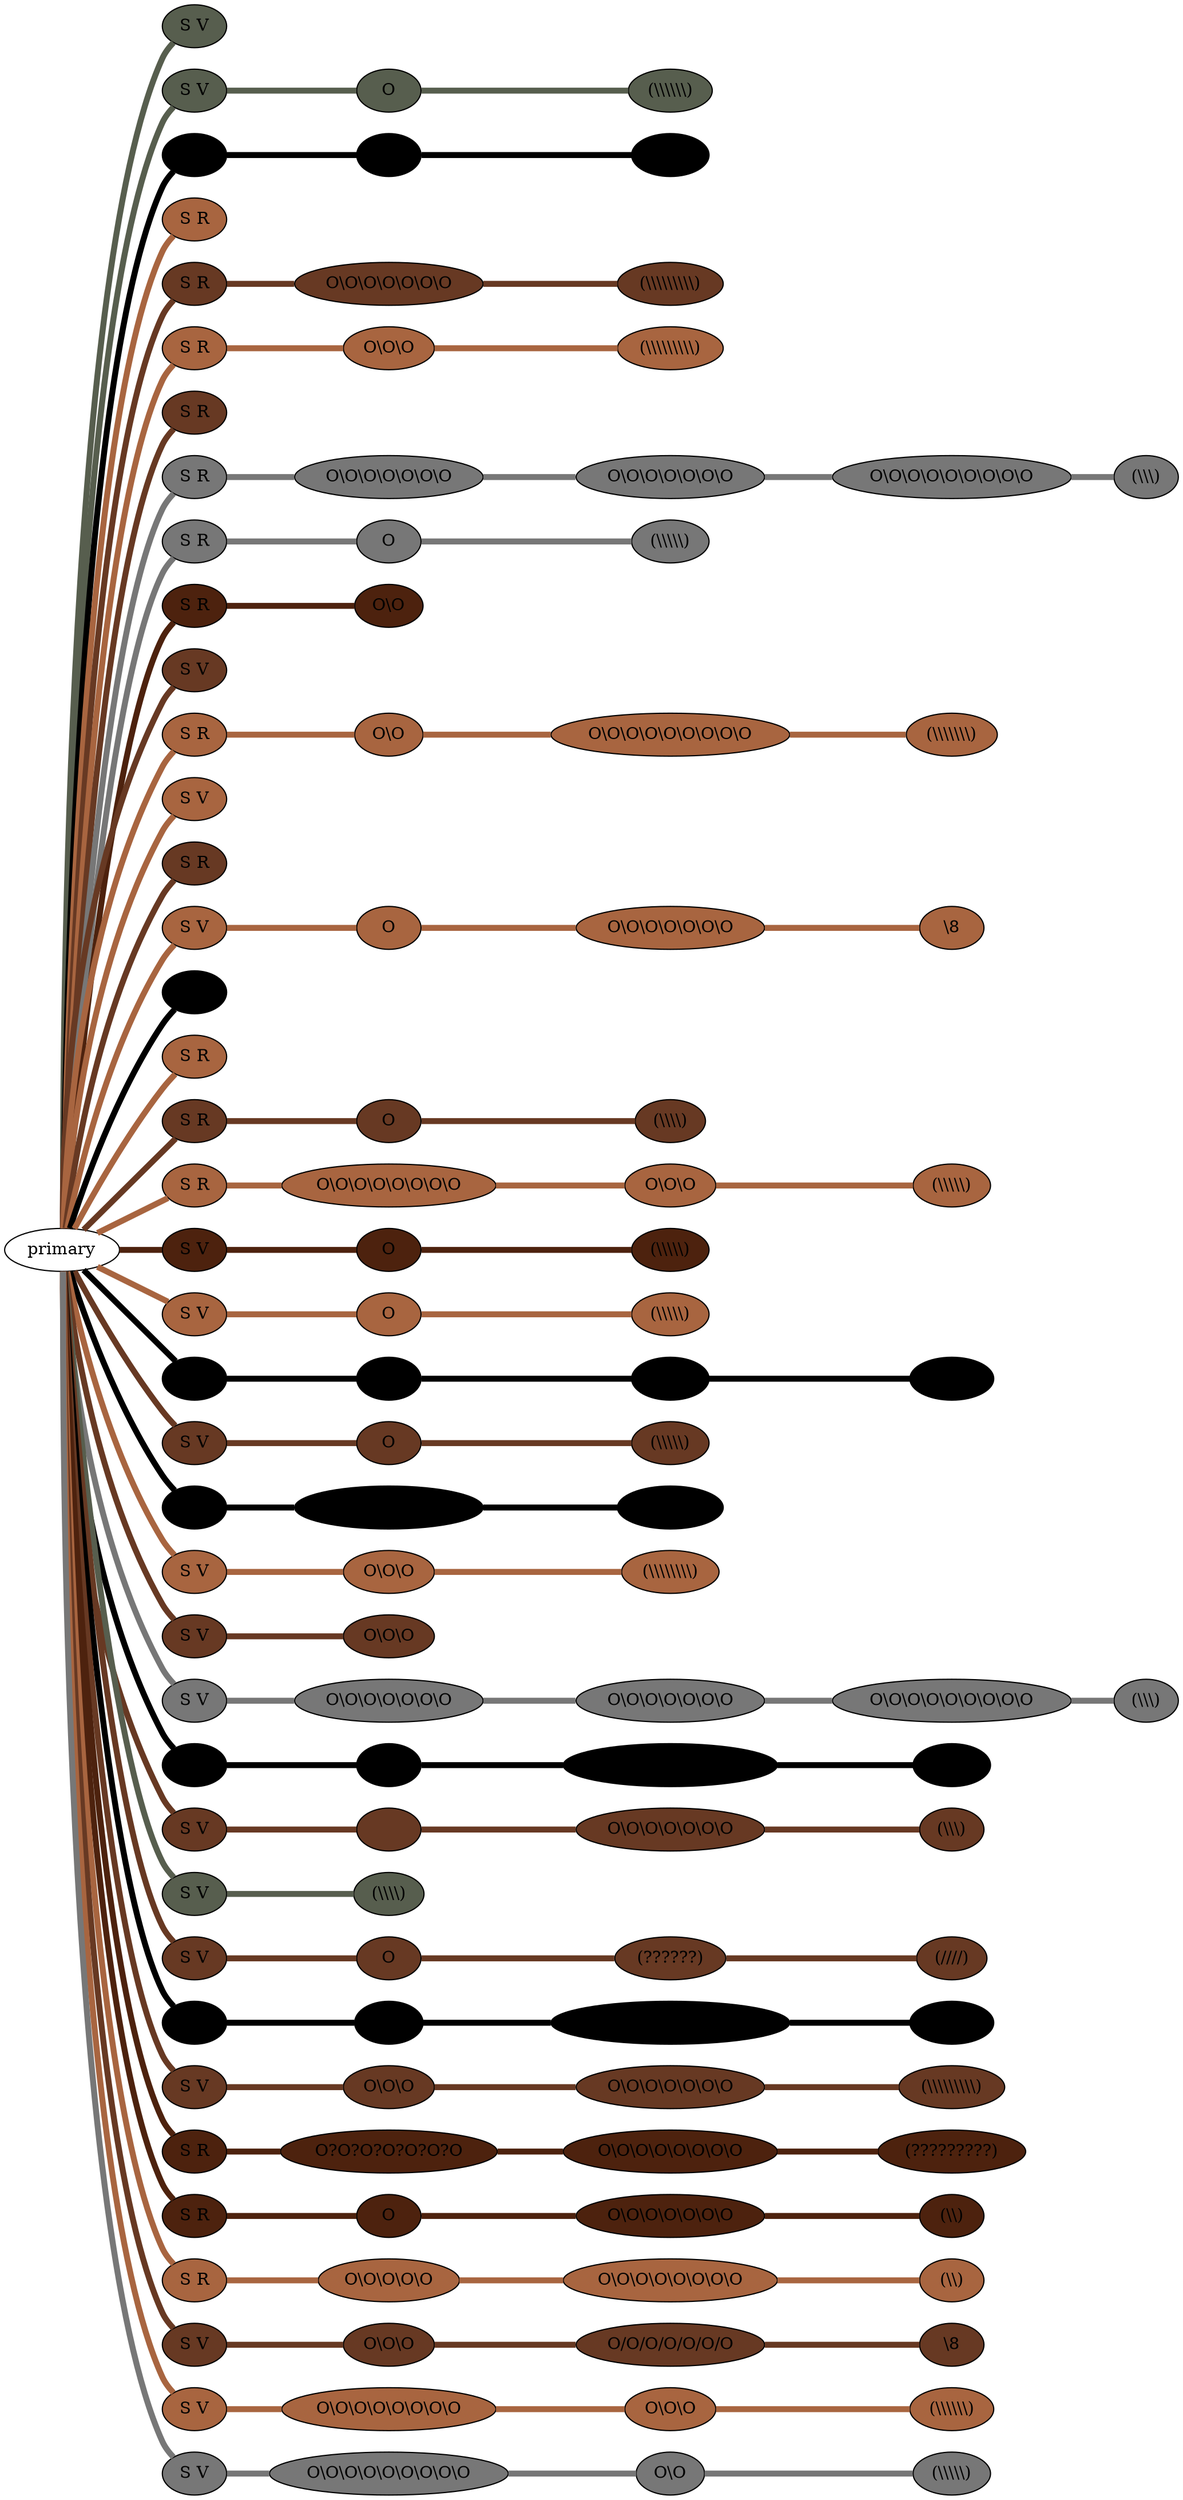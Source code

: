 graph {
 graph [rankdir=LR]
"1" [qtype="pendant_node", pendant_colors="#575E4E,#673923", pendant_ply="S", pendant_attach="V", pendant_length="16", label="S V", style=filled, fillcolor="#575E4E"]
"primary" -- "1" [qtype="pendant_link",penwidth=5,color="#575E4E"]
"2" [qtype="pendant_node", pendant_colors="#575E4E,#A86540", pendant_ply="S", pendant_attach="V", pendant_length="59", label="S V", style=filled, fillcolor="#575E4E"]
"primary" -- "2" [qtype="pendant_link",penwidth=5,color="#575E4E"]
"2:0" [qtype="knot_node", knot_value="1", knot_type="S", knot_position="23.0", knot_spin="Z", label="O", style=filled, fillcolor="#575E4E"]
"2" -- "2:0" [qtype="knot_link",penwidth=5,color="#575E4E"]
"2:1" [qtype="knot_node", knot_value="6", knot_type="L", knot_position="33.5", knot_spin="Z", label="(\\\\\\\\\\\\)", style=filled, fillcolor="#575E4E"]
"2:0" -- "2:1" [qtype="knot_link",penwidth=5,color="#575E4E"]
"3" [qtype="pendant_node", pendant_colors="#000000", pendant_ply="S", pendant_attach="V", pendant_length="69", label="S V", style=filled, fillcolor="#000000"]
"primary" -- "3" [qtype="pendant_link",penwidth=5,color="#000000"]
"3:0" [qtype="knot_node", knot_value="1", knot_type="S", knot_position="23.5", knot_spin="Z", label="O", style=filled, fillcolor="#000000"]
"3" -- "3:0" [qtype="knot_link",penwidth=5,color="#000000"]
"3:1" [qtype="knot_node", knot_value="5", knot_type="L", knot_position="34.5", knot_spin="Z", label="(\\\\\\\\\\)", style=filled, fillcolor="#000000"]
"3:0" -- "3:1" [qtype="knot_link",penwidth=5,color="#000000"]
"4" [qtype="pendant_node", pendant_colors="#A86540", pendant_ply="S", pendant_attach="R", pendant_length="8", label="S R", style=filled, fillcolor="#A86540"]
"primary" -- "4" [qtype="pendant_link",penwidth=5,color="#A86540"]
"5" [qtype="pendant_node", pendant_colors="#673923,#A86540", pendant_ply="S", pendant_attach="R", pendant_length="50", label="S R", style=filled, fillcolor="#673923"]
"primary" -- "5" [qtype="pendant_link",penwidth=5,color="#673923"]
"5:0" [qtype="knot_node", knot_value="7", knot_type="S", knot_position="22.0", knot_spin="Z", label="O\\O\\O\\O\\O\\O\\O", style=filled, fillcolor="#673923"]
"5" -- "5:0" [qtype="knot_link",penwidth=5,color="#673923"]
"5:1" [qtype="knot_node", knot_value="9", knot_type="L", knot_position="32.0", knot_spin="Z", label="(\\\\\\\\\\\\\\\\\\)", style=filled, fillcolor="#673923"]
"5:0" -- "5:1" [qtype="knot_link",penwidth=5,color="#673923"]
"6" [qtype="pendant_node", pendant_colors="#A86540", pendant_ply="S", pendant_attach="R", pendant_length="65", label="S R", style=filled, fillcolor="#A86540"]
"primary" -- "6" [qtype="pendant_link",penwidth=5,color="#A86540"]
"6:0" [qtype="knot_node", knot_value="3", knot_type="S", knot_position="23.0", knot_spin="Z", label="O\\O\\O", style=filled, fillcolor="#A86540"]
"6" -- "6:0" [qtype="knot_link",penwidth=5,color="#A86540"]
"6:1" [qtype="knot_node", knot_value="9", knot_type="L", knot_position="35.0", knot_spin="Z", label="(\\\\\\\\\\\\\\\\\\)", style=filled, fillcolor="#A86540"]
"6:0" -- "6:1" [qtype="knot_link",penwidth=5,color="#A86540"]
"7" [qtype="pendant_node", pendant_colors="#673923,#A86540", pendant_ply="S", pendant_attach="R", pendant_length="12", label="S R", style=filled, fillcolor="#673923"]
"primary" -- "7" [qtype="pendant_link",penwidth=5,color="#673923"]
"8" [qtype="pendant_node", pendant_colors="#777777,#673923,#673923", pendant_ply="S", pendant_attach="R", pendant_length="46", label="S R", style=filled, fillcolor="#777777"]
"primary" -- "8" [qtype="pendant_link",penwidth=5,color="#777777"]
"8:0" [qtype="knot_node", knot_value="7", knot_type="S", knot_position="7.0", knot_spin="Z", label="O\\O\\O\\O\\O\\O\\O", style=filled, fillcolor="#777777"]
"8" -- "8:0" [qtype="knot_link",penwidth=5,color="#777777"]
"8:1" [qtype="knot_node", knot_value="7", knot_type="S", knot_position="16.0", knot_spin="Z", label="O\\O\\O\\O\\O\\O\\O", style=filled, fillcolor="#777777"]
"8:0" -- "8:1" [qtype="knot_link",penwidth=5,color="#777777"]
"8:2" [qtype="knot_node", knot_value="9", knot_type="S", knot_position="26.5", knot_spin="Z", label="O\\O\\O\\O\\O\\O\\O\\O\\O", style=filled, fillcolor="#777777"]
"8:1" -- "8:2" [qtype="knot_link",penwidth=5,color="#777777"]
"8:3" [qtype="knot_node", knot_value="3", knot_type="L", knot_position="38.0", knot_spin="Z", label="(\\\\\\)", style=filled, fillcolor="#777777"]
"8:2" -- "8:3" [qtype="knot_link",penwidth=5,color="#777777"]
"9" [qtype="pendant_node", pendant_colors="#777777,#4D220E", pendant_ply="S", pendant_attach="R", pendant_length="66", label="S R", style=filled, fillcolor="#777777"]
"primary" -- "9" [qtype="pendant_link",penwidth=5,color="#777777"]
"9:0" [qtype="knot_node", knot_value="1", knot_type="S", knot_position="25.0", knot_spin="Z", label="O", style=filled, fillcolor="#777777"]
"9" -- "9:0" [qtype="knot_link",penwidth=5,color="#777777"]
"9:1" [qtype="knot_node", knot_value="5", knot_type="L", knot_position="39.5", knot_spin="Z", label="(\\\\\\\\\\)", style=filled, fillcolor="#777777"]
"9:0" -- "9:1" [qtype="knot_link",penwidth=5,color="#777777"]
"10" [qtype="pendant_node", pendant_colors="#4D220E,#000000", pendant_ply="S", pendant_attach="R", pendant_length="16", label="S R", style=filled, fillcolor="#4D220E"]
"primary" -- "10" [qtype="pendant_link",penwidth=5,color="#4D220E"]
"10:0" [qtype="knot_node", knot_value="2", knot_type="S", knot_position="15.5", knot_spin="Z", label="O\\O", style=filled, fillcolor="#4D220E"]
"10" -- "10:0" [qtype="knot_link",penwidth=5,color="#4D220E"]
"11" [qtype="pendant_node", pendant_colors="#673923,#000000", pendant_ply="S", pendant_attach="V", pendant_length="0", label="S V", style=filled, fillcolor="#673923"]
"primary" -- "11" [qtype="pendant_link",penwidth=5,color="#673923"]
"12" [qtype="pendant_node", pendant_colors="#A86540,#777777", pendant_ply="S", pendant_attach="R", pendant_length="52", label="S R", style=filled, fillcolor="#A86540"]
"primary" -- "12" [qtype="pendant_link",penwidth=5,color="#A86540"]
"12:0" [qtype="knot_node", knot_value="2", knot_type="S", knot_position="14.5", knot_spin="Z", label="O\\O", style=filled, fillcolor="#A86540"]
"12" -- "12:0" [qtype="knot_link",penwidth=5,color="#A86540"]
"12:1" [qtype="knot_node", knot_value="9", knot_type="S", knot_position="22.5", knot_spin="Z", label="O\\O\\O\\O\\O\\O\\O\\O\\O", style=filled, fillcolor="#A86540"]
"12:0" -- "12:1" [qtype="knot_link",penwidth=5,color="#A86540"]
"12:2" [qtype="knot_node", knot_value="7", knot_type="L", knot_position="35.5", knot_spin="Z", label="(\\\\\\\\\\\\\\)", style=filled, fillcolor="#A86540"]
"12:1" -- "12:2" [qtype="knot_link",penwidth=5,color="#A86540"]
"13" [qtype="pendant_node", pendant_colors="#A86540", pendant_ply="S", pendant_attach="V", pendant_length="16", label="S V", style=filled, fillcolor="#A86540"]
"primary" -- "13" [qtype="pendant_link",penwidth=5,color="#A86540"]
"14" [qtype="pendant_node", pendant_colors="#673923,#777777", pendant_ply="S", pendant_attach="R", pendant_length="12", label="S R", style=filled, fillcolor="#673923"]
"primary" -- "14" [qtype="pendant_link",penwidth=5,color="#673923"]
"15" [qtype="pendant_node", pendant_colors="#A86540", pendant_ply="S", pendant_attach="V", pendant_length="55", label="S V", style=filled, fillcolor="#A86540"]
"primary" -- "15" [qtype="pendant_link",penwidth=5,color="#A86540"]
"15:0" [qtype="knot_node", knot_value="1", knot_type="S", knot_position="5.0", knot_spin="Z", label="O", style=filled, fillcolor="#A86540"]
"15" -- "15:0" [qtype="knot_link",penwidth=5,color="#A86540"]
"15:1" [qtype="knot_node", knot_value="7", knot_type="S", knot_position="23.5", knot_spin="Z", label="O\\O\\O\\O\\O\\O\\O", style=filled, fillcolor="#A86540"]
"15:0" -- "15:1" [qtype="knot_link",penwidth=5,color="#A86540"]
"15:2" [qtype="knot_node", knot_value="1", knot_type="E", knot_position="30.5", knot_spin="Z", label="\\8", style=filled, fillcolor="#A86540"]
"15:1" -- "15:2" [qtype="knot_link",penwidth=5,color="#A86540"]
"M1" [qtype="pendant_node", pendant_colors="#000000", pendant_ply="", pendant_attach="", pendant_length="", label=" ", style=filled, fillcolor="#000000"]
"primary" -- "M1" [qtype="pendant_link",penwidth=5,color="#000000"]
"16" [qtype="pendant_node", pendant_colors="#A86540", pendant_ply="S", pendant_attach="R", pendant_length="7", label="S R", style=filled, fillcolor="#A86540"]
"primary" -- "16" [qtype="pendant_link",penwidth=5,color="#A86540"]
"17" [qtype="pendant_node", pendant_colors="#673923", pendant_ply="S", pendant_attach="R", pendant_length="35", label="S R", style=filled, fillcolor="#673923"]
"primary" -- "17" [qtype="pendant_link",penwidth=5,color="#673923"]
"17:0" [qtype="knot_node", knot_value="1", knot_type="S", knot_position="8.0", knot_spin="Z", label="O", style=filled, fillcolor="#673923"]
"17" -- "17:0" [qtype="knot_link",penwidth=5,color="#673923"]
"17:1" [qtype="knot_node", knot_value="4", knot_type="L", knot_position="25.5", knot_spin="Z", label="(\\\\\\\\)", style=filled, fillcolor="#673923"]
"17:0" -- "17:1" [qtype="knot_link",penwidth=5,color="#673923"]
"18" [qtype="pendant_node", pendant_colors="#A86540", pendant_ply="S", pendant_attach="R", pendant_length="42", label="S R", style=filled, fillcolor="#A86540"]
"primary" -- "18" [qtype="pendant_link",penwidth=5,color="#A86540"]
"18:0" [qtype="knot_node", knot_value="8", knot_type="S", knot_position="14.5", knot_spin="Z", label="O\\O\\O\\O\\O\\O\\O\\O", style=filled, fillcolor="#A86540"]
"18" -- "18:0" [qtype="knot_link",penwidth=5,color="#A86540"]
"18:1" [qtype="knot_node", knot_value="3", knot_type="S", knot_position="25.5", knot_spin="Z", label="O\\O\\O", style=filled, fillcolor="#A86540"]
"18:0" -- "18:1" [qtype="knot_link",penwidth=5,color="#A86540"]
"18:2" [qtype="knot_node", knot_value="5", knot_type="L", knot_position="34.5", knot_spin="Z", label="(\\\\\\\\\\)", style=filled, fillcolor="#A86540"]
"18:1" -- "18:2" [qtype="knot_link",penwidth=5,color="#A86540"]
"19" [qtype="pendant_node", pendant_colors="#4D220E,#A86540", pendant_ply="S", pendant_attach="V", pendant_length="35", label="S V", style=filled, fillcolor="#4D220E"]
"primary" -- "19" [qtype="pendant_link",penwidth=5,color="#4D220E"]
"19:0" [qtype="knot_node", knot_value="1", knot_type="S", knot_position="16.0", knot_spin="Z", label="O", style=filled, fillcolor="#4D220E"]
"19" -- "19:0" [qtype="knot_link",penwidth=5,color="#4D220E"]
"19:1" [qtype="knot_node", knot_value="5", knot_type="L", knot_position="30.5", knot_spin="Z", label="(\\\\\\\\\\)", style=filled, fillcolor="#4D220E"]
"19:0" -- "19:1" [qtype="knot_link",penwidth=5,color="#4D220E"]
"20" [qtype="pendant_node", pendant_colors="#A86540,#777777", pendant_ply="S", pendant_attach="V", pendant_length="53", label="S V", style=filled, fillcolor="#A86540"]
"primary" -- "20" [qtype="pendant_link",penwidth=5,color="#A86540"]
"20:0" [qtype="knot_node", knot_value="1", knot_type="S", knot_position="16.0", knot_spin="Z", label="O", style=filled, fillcolor="#A86540"]
"20" -- "20:0" [qtype="knot_link",penwidth=5,color="#A86540"]
"20:1" [qtype="knot_node", knot_value="5", knot_type="L", knot_position="28.5", knot_spin="Z", label="(\\\\\\\\\\)", style=filled, fillcolor="#A86540"]
"20:0" -- "20:1" [qtype="knot_link",penwidth=5,color="#A86540"]
"21" [qtype="pendant_node", pendant_colors="#000000", pendant_ply="S", pendant_attach="V", pendant_length="71", label="S V", style=filled, fillcolor="#000000"]
"primary" -- "21" [qtype="pendant_link",penwidth=5,color="#000000"]
"21:0" [qtype="knot_node", knot_value="1", knot_type="S", knot_position="16.0", knot_spin="Z", label="O", style=filled, fillcolor="#000000"]
"21" -- "21:0" [qtype="knot_link",penwidth=5,color="#000000"]
"21:1" [qtype="knot_node", knot_value="5", knot_type="L", knot_position="29.0", knot_spin="Z", label="(\\\\\\\\\\)", style=filled, fillcolor="#000000"]
"21:0" -- "21:1" [qtype="knot_link",penwidth=5,color="#000000"]
"21:2" [qtype="knot_node", knot_value="6", knot_type="L", knot_position="45.5", knot_spin="S", label="(//////)", style=filled, fillcolor="#000000"]
"21:1" -- "21:2" [qtype="knot_link",penwidth=5,color="#000000"]
"22" [qtype="pendant_node", pendant_colors="#673923", pendant_ply="S", pendant_attach="V", pendant_length="64", label="S V", style=filled, fillcolor="#673923"]
"primary" -- "22" [qtype="pendant_link",penwidth=5,color="#673923"]
"22:0" [qtype="knot_node", knot_value="1", knot_type="S", knot_position="16.5", knot_spin="Z", label="O", style=filled, fillcolor="#673923"]
"22" -- "22:0" [qtype="knot_link",penwidth=5,color="#673923"]
"22:1" [qtype="knot_node", knot_value="5", knot_type="L", knot_position="29.0", knot_spin="Z", label="(\\\\\\\\\\)", style=filled, fillcolor="#673923"]
"22:0" -- "22:1" [qtype="knot_link",penwidth=5,color="#673923"]
"23" [qtype="pendant_node", pendant_colors="#000000,#A86540", pendant_ply="S", pendant_attach="V", pendant_length="43", label="S V", style=filled, fillcolor="#000000"]
"primary" -- "23" [qtype="pendant_link",penwidth=5,color="#000000"]
"23:0" [qtype="knot_node", knot_value="7", knot_type="S", knot_position="16.5", knot_spin="Z", label="O\\O\\O\\O\\O\\O\\O", style=filled, fillcolor="#000000"]
"23" -- "23:0" [qtype="knot_link",penwidth=5,color="#000000"]
"23:1" [qtype="knot_node", knot_value="9", knot_type="L", knot_position="28.0", knot_spin="Z", label="(\\\\\\\\\\\\\\\\\\)", style=filled, fillcolor="#000000"]
"23:0" -- "23:1" [qtype="knot_link",penwidth=5,color="#000000"]
"24" [qtype="pendant_node", pendant_colors="#A86540", pendant_ply="S", pendant_attach="V", pendant_length="40", label="S V", style=filled, fillcolor="#A86540"]
"primary" -- "24" [qtype="pendant_link",penwidth=5,color="#A86540"]
"24:0" [qtype="knot_node", knot_value="3", knot_type="S", knot_position="16.5", knot_spin="Z", label="O\\O\\O", style=filled, fillcolor="#A86540"]
"24" -- "24:0" [qtype="knot_link",penwidth=5,color="#A86540"]
"24:1" [qtype="knot_node", knot_value="8", knot_type="L", knot_position="30.0", knot_spin="Z", label="(\\\\\\\\\\\\\\\\)", style=filled, fillcolor="#A86540"]
"24:0" -- "24:1" [qtype="knot_link",penwidth=5,color="#A86540"]
"25" [qtype="pendant_node", pendant_colors="#673923", pendant_ply="S", pendant_attach="V", pendant_length="21", label="S V", style=filled, fillcolor="#673923"]
"primary" -- "25" [qtype="pendant_link",penwidth=5,color="#673923"]
"25:0" [qtype="knot_node", knot_value="3", knot_type="S", knot_position="16.0", knot_spin="Z", label="O\\O\\O", style=filled, fillcolor="#673923"]
"25" -- "25:0" [qtype="knot_link",penwidth=5,color="#673923"]
"26" [qtype="pendant_node", pendant_colors="#777777,#777777", pendant_ply="S", pendant_attach="V", pendant_length="37", label="S V", style=filled, fillcolor="#777777"]
"primary" -- "26" [qtype="pendant_link",penwidth=5,color="#777777"]
"26:0" [qtype="knot_node", knot_value="7", knot_type="S", knot_position="5.5", knot_spin="Z", label="O\\O\\O\\O\\O\\O\\O", style=filled, fillcolor="#777777"]
"26" -- "26:0" [qtype="knot_link",penwidth=5,color="#777777"]
"26:1" [qtype="knot_node", knot_value="7", knot_type="S", knot_position="11.5", knot_spin="Z", label="O\\O\\O\\O\\O\\O\\O", style=filled, fillcolor="#777777"]
"26:0" -- "26:1" [qtype="knot_link",penwidth=5,color="#777777"]
"26:2" [qtype="knot_node", knot_value="9", knot_type="S", knot_position="18.5", knot_spin="Z", label="O\\O\\O\\O\\O\\O\\O\\O\\O", style=filled, fillcolor="#777777"]
"26:1" -- "26:2" [qtype="knot_link",penwidth=5,color="#777777"]
"26:3" [qtype="knot_node", knot_value="3", knot_type="L", knot_position="26.5", knot_spin="Z", label="(\\\\\\)", style=filled, fillcolor="#777777"]
"26:2" -- "26:3" [qtype="knot_link",penwidth=5,color="#777777"]
"27" [qtype="pendant_node", pendant_colors="#000000", pendant_ply="S", pendant_attach="V", pendant_length="48", label="S V", style=filled, fillcolor="#000000"]
"primary" -- "27" [qtype="pendant_link",penwidth=5,color="#000000"]
"27:0" [qtype="knot_node", knot_value="1", knot_type="S", knot_position="11.0", knot_spin="Z", label="O", style=filled, fillcolor="#000000"]
"27" -- "27:0" [qtype="knot_link",penwidth=5,color="#000000"]
"27:1" [qtype="knot_node", knot_value="8", knot_type="S", knot_position="17.0", knot_spin="Z", label="O\\O\\O\\O\\O\\O\\O\\O", style=filled, fillcolor="#000000"]
"27:0" -- "27:1" [qtype="knot_link",penwidth=5,color="#000000"]
"27:2" [qtype="knot_node", knot_value="5", knot_type="L", knot_position="28.5", knot_spin="Z", label="(\\\\\\\\\\)", style=filled, fillcolor="#000000"]
"27:1" -- "27:2" [qtype="knot_link",penwidth=5,color="#000000"]
"28" [qtype="pendant_node", pendant_colors="#673923,#A86540", pendant_ply="S", pendant_attach="V", pendant_length="40", label="S V", style=filled, fillcolor="#673923"]
"primary" -- "28" [qtype="pendant_link",penwidth=5,color="#673923"]
"28:0" [qtype="knot_node", knot_value="1", knot_type="URNS?L", knot_position="0", knot_spin="Z", label="", style=filled, fillcolor="#673923"]
"28" -- "28:0" [qtype="knot_link",penwidth=5,color="#673923"]
"28:1" [qtype="knot_node", knot_value="7", knot_type="S", knot_position="17.0", knot_spin="Z", label="O\\O\\O\\O\\O\\O\\O", style=filled, fillcolor="#673923"]
"28:0" -- "28:1" [qtype="knot_link",penwidth=5,color="#673923"]
"28:2" [qtype="knot_node", knot_value="3", knot_type="L", knot_position="28.5", knot_spin="Z", label="(\\\\\\)", style=filled, fillcolor="#673923"]
"28:1" -- "28:2" [qtype="knot_link",penwidth=5,color="#673923"]
"29" [qtype="pendant_node", pendant_colors="#575E4E", pendant_ply="S", pendant_attach="V", pendant_length="71", label="S V", style=filled, fillcolor="#575E4E"]
"primary" -- "29" [qtype="pendant_link",penwidth=5,color="#575E4E"]
"29:0" [qtype="knot_node", knot_value="4", knot_type="L", knot_position="29.5", knot_spin="Z", label="(\\\\\\\\)", style=filled, fillcolor="#575E4E"]
"29" -- "29:0" [qtype="knot_link",penwidth=5,color="#575E4E"]
"30" [qtype="pendant_node", pendant_colors="#673923,#777777", pendant_ply="S", pendant_attach="V", pendant_length="74", label="S V", style=filled, fillcolor="#673923"]
"primary" -- "30" [qtype="pendant_link",penwidth=5,color="#673923"]
"30:0" [qtype="knot_node", knot_value="1", knot_type="S", knot_position="18.0", knot_spin="Z", label="O", style=filled, fillcolor="#673923"]
"30" -- "30:0" [qtype="knot_link",penwidth=5,color="#673923"]
"30:1" [qtype="knot_node", knot_value="6", knot_type="L", knot_position="30.0", knot_spin="U", label="(??????)", style=filled, fillcolor="#673923"]
"30:0" -- "30:1" [qtype="knot_link",penwidth=5,color="#673923"]
"30:2" [qtype="knot_node", knot_value="4", knot_type="L", knot_position="47.5", knot_spin="S", label="(////)", style=filled, fillcolor="#673923"]
"30:1" -- "30:2" [qtype="knot_link",penwidth=5,color="#673923"]
"31" [qtype="pendant_node", pendant_colors="#000000,#777777", pendant_ply="S", pendant_attach="V", pendant_length="44", label="S V", style=filled, fillcolor="#000000"]
"primary" -- "31" [qtype="pendant_link",penwidth=5,color="#000000"]
"31:0" [qtype="knot_node", knot_value="2", knot_type="S", knot_position="9.5", knot_spin="Z", label="O\\O", style=filled, fillcolor="#000000"]
"31" -- "31:0" [qtype="knot_link",penwidth=5,color="#000000"]
"31:1" [qtype="knot_node", knot_value="9", knot_type="S", knot_position="18.0", knot_spin="Z", label="O\\O\\O\\O\\O\\O\\O\\O\\O", style=filled, fillcolor="#000000"]
"31:0" -- "31:1" [qtype="knot_link",penwidth=5,color="#000000"]
"31:2" [qtype="knot_node", knot_value="6", knot_type="L", knot_position="29.5", knot_spin="Z", label="(\\\\\\\\\\\\)", style=filled, fillcolor="#000000"]
"31:1" -- "31:2" [qtype="knot_link",penwidth=5,color="#000000"]
"32" [qtype="pendant_node", pendant_colors="#673923", pendant_ply="S", pendant_attach="V", pendant_length="38", label="S V", style=filled, fillcolor="#673923"]
"primary" -- "32" [qtype="pendant_link",penwidth=5,color="#673923"]
"32:0" [qtype="knot_node", knot_value="3", knot_type="S", knot_position="8.5", knot_spin="Z", label="O\\O\\O", style=filled, fillcolor="#673923"]
"32" -- "32:0" [qtype="knot_link",penwidth=5,color="#673923"]
"32:1" [qtype="knot_node", knot_value="7", knot_type="S", knot_position="18.0", knot_spin="Z", label="O\\O\\O\\O\\O\\O\\O", style=filled, fillcolor="#673923"]
"32:0" -- "32:1" [qtype="knot_link",penwidth=5,color="#673923"]
"32:2" [qtype="knot_node", knot_value="9", knot_type="L", knot_position="28.0", knot_spin="Z", label="(\\\\\\\\\\\\\\\\\\)", style=filled, fillcolor="#673923"]
"32:1" -- "32:2" [qtype="knot_link",penwidth=5,color="#673923"]
"33" [qtype="pendant_node", pendant_colors="#4D220E,#777777", pendant_ply="S", pendant_attach="R", pendant_length="40", label="S R", style=filled, fillcolor="#4D220E"]
"primary" -- "33" [qtype="pendant_link",penwidth=5,color="#4D220E"]
"33:0" [qtype="knot_node", knot_value="7", knot_type="S", knot_position="9.5", knot_spin="U", label="O?O?O?O?O?O?O", style=filled, fillcolor="#4D220E"]
"33" -- "33:0" [qtype="knot_link",penwidth=5,color="#4D220E"]
"33:1" [qtype="knot_node", knot_value="8", knot_type="S", knot_position="19.5", knot_spin="Z", label="O\\O\\O\\O\\O\\O\\O\\O", style=filled, fillcolor="#4D220E"]
"33:0" -- "33:1" [qtype="knot_link",penwidth=5,color="#4D220E"]
"33:2" [qtype="knot_node", knot_value="9", knot_type="L", knot_position="30.0", knot_spin="U", label="(?????????)", style=filled, fillcolor="#4D220E"]
"33:1" -- "33:2" [qtype="knot_link",penwidth=5,color="#4D220E"]
"34" [qtype="pendant_node", pendant_colors="#4D220E,#673923", pendant_ply="S", pendant_attach="R", pendant_length="50", label="S R", style=filled, fillcolor="#4D220E"]
"primary" -- "34" [qtype="pendant_link",penwidth=5,color="#4D220E"]
"34:0" [qtype="knot_node", knot_value="1", knot_type="S", knot_position="5.5", knot_spin="Z", label="O", style=filled, fillcolor="#4D220E"]
"34" -- "34:0" [qtype="knot_link",penwidth=5,color="#4D220E"]
"34:1" [qtype="knot_node", knot_value="7", knot_type="S", knot_position="18.5", knot_spin="Z", label="O\\O\\O\\O\\O\\O\\O", style=filled, fillcolor="#4D220E"]
"34:0" -- "34:1" [qtype="knot_link",penwidth=5,color="#4D220E"]
"34:2" [qtype="knot_node", knot_value="2", knot_type="L", knot_position="29.0", knot_spin="Z", label="(\\\\)", style=filled, fillcolor="#4D220E"]
"34:1" -- "34:2" [qtype="knot_link",penwidth=5,color="#4D220E"]
"35" [qtype="pendant_node", pendant_colors="#A86540", pendant_ply="S", pendant_attach="R", pendant_length="45", label="S R", style=filled, fillcolor="#A86540"]
"primary" -- "35" [qtype="pendant_link",penwidth=5,color="#A86540"]
"35:0" [qtype="knot_node", knot_value="5", knot_type="S", knot_position="8.5", knot_spin="Z", label="O\\O\\O\\O\\O", style=filled, fillcolor="#A86540"]
"35" -- "35:0" [qtype="knot_link",penwidth=5,color="#A86540"]
"35:1" [qtype="knot_node", knot_value="8", knot_type="S", knot_position="18.5", knot_spin="Z", label="O\\O\\O\\O\\O\\O\\O\\O", style=filled, fillcolor="#A86540"]
"35:0" -- "35:1" [qtype="knot_link",penwidth=5,color="#A86540"]
"35:2" [qtype="knot_node", knot_value="2", knot_type="L", knot_position="29.5", knot_spin="Z", label="(\\\\)", style=filled, fillcolor="#A86540"]
"35:1" -- "35:2" [qtype="knot_link",penwidth=5,color="#A86540"]
"36" [qtype="pendant_node", pendant_colors="#673923,#A86540,#777777", pendant_ply="S", pendant_attach="V", pendant_length="40", label="S V", style=filled, fillcolor="#673923"]
"primary" -- "36" [qtype="pendant_link",penwidth=5,color="#673923"]
"36:0" [qtype="knot_node", knot_value="3", knot_type="S", knot_position="8.5", knot_spin="Z", label="O\\O\\O", style=filled, fillcolor="#673923"]
"36" -- "36:0" [qtype="knot_link",penwidth=5,color="#673923"]
"36:1" [qtype="knot_node", knot_value="7", knot_type="S", knot_position="15.5", knot_spin="S", label="O/O/O/O/O/O/O", style=filled, fillcolor="#673923"]
"36:0" -- "36:1" [qtype="knot_link",penwidth=5,color="#673923"]
"36:2" [qtype="knot_node", knot_value="1", knot_type="E", knot_position="25.5", knot_spin="Z", label="\\8", style=filled, fillcolor="#673923"]
"36:1" -- "36:2" [qtype="knot_link",penwidth=5,color="#673923"]
"37" [qtype="pendant_node", pendant_colors="#A86540", pendant_ply="S", pendant_attach="V", pendant_length="43", label="S V", style=filled, fillcolor="#A86540"]
"primary" -- "37" [qtype="pendant_link",penwidth=5,color="#A86540"]
"37:0" [qtype="knot_node", knot_value="8", knot_type="S", knot_position="7.5", knot_spin="Z", label="O\\O\\O\\O\\O\\O\\O\\O", style=filled, fillcolor="#A86540"]
"37" -- "37:0" [qtype="knot_link",penwidth=5,color="#A86540"]
"37:1" [qtype="knot_node", knot_value="3", knot_type="S", knot_position="14.5", knot_spin="Z", label="O\\O\\O", style=filled, fillcolor="#A86540"]
"37:0" -- "37:1" [qtype="knot_link",penwidth=5,color="#A86540"]
"37:2" [qtype="knot_node", knot_value="6", knot_type="L", knot_position="24.0", knot_spin="Z", label="(\\\\\\\\\\\\)", style=filled, fillcolor="#A86540"]
"37:1" -- "37:2" [qtype="knot_link",penwidth=5,color="#A86540"]
"38" [qtype="pendant_node", pendant_colors="#777777", pendant_ply="S", pendant_attach="V", pendant_length="43", label="S V", style=filled, fillcolor="#777777"]
"primary" -- "38" [qtype="pendant_link",penwidth=5,color="#777777"]
"38:0" [qtype="knot_node", knot_value="9", knot_type="S", knot_position="7.5", knot_spin="Z", label="O\\O\\O\\O\\O\\O\\O\\O\\O", style=filled, fillcolor="#777777"]
"38" -- "38:0" [qtype="knot_link",penwidth=5,color="#777777"]
"38:1" [qtype="knot_node", knot_value="2", knot_type="S", knot_position="15.0", knot_spin="Z", label="O\\O", style=filled, fillcolor="#777777"]
"38:0" -- "38:1" [qtype="knot_link",penwidth=5,color="#777777"]
"38:2" [qtype="knot_node", knot_value="5", knot_type="L", knot_position="26.0", knot_spin="Z", label="(\\\\\\\\\\)", style=filled, fillcolor="#777777"]
"38:1" -- "38:2" [qtype="knot_link",penwidth=5,color="#777777"]
}
